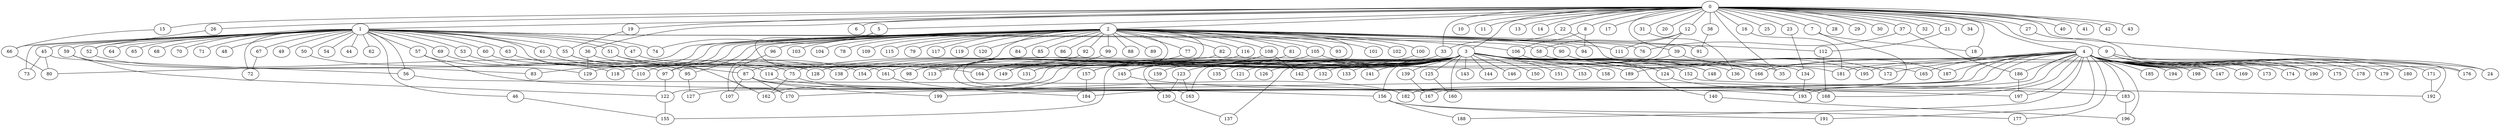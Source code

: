 
graph graphname {
    0 -- 1
0 -- 2
0 -- 3
0 -- 4
0 -- 5
0 -- 6
0 -- 7
0 -- 8
0 -- 9
0 -- 10
0 -- 11
0 -- 12
0 -- 13
0 -- 14
0 -- 15
0 -- 16
0 -- 17
0 -- 18
0 -- 19
0 -- 20
0 -- 21
0 -- 22
0 -- 23
0 -- 24
0 -- 25
0 -- 26
0 -- 27
0 -- 28
0 -- 29
0 -- 30
0 -- 31
0 -- 32
0 -- 33
0 -- 34
0 -- 35
0 -- 36
0 -- 37
0 -- 38
0 -- 39
0 -- 40
0 -- 41
0 -- 42
0 -- 43
1 -- 44
1 -- 45
1 -- 46
1 -- 47
1 -- 48
1 -- 49
1 -- 50
1 -- 51
1 -- 52
1 -- 53
1 -- 54
1 -- 55
1 -- 56
1 -- 57
1 -- 58
1 -- 59
1 -- 60
1 -- 61
1 -- 62
1 -- 63
1 -- 64
1 -- 65
1 -- 66
1 -- 67
1 -- 68
1 -- 69
1 -- 70
1 -- 71
1 -- 72
1 -- 73
1 -- 74
1 -- 75
1 -- 76
2 -- 77
2 -- 78
2 -- 79
2 -- 80
2 -- 81
2 -- 82
2 -- 83
2 -- 84
2 -- 85
2 -- 86
2 -- 87
2 -- 88
2 -- 89
2 -- 90
2 -- 91
2 -- 92
2 -- 93
2 -- 94
2 -- 95
2 -- 96
2 -- 97
2 -- 98
2 -- 99
2 -- 100
2 -- 101
2 -- 102
2 -- 103
2 -- 104
2 -- 105
2 -- 106
2 -- 107
2 -- 108
2 -- 109
2 -- 110
2 -- 111
2 -- 112
2 -- 113
2 -- 114
2 -- 115
2 -- 116
2 -- 117
2 -- 118
2 -- 119
2 -- 120
3 -- 128
3 -- 130
3 -- 131
3 -- 132
3 -- 133
3 -- 134
3 -- 129
3 -- 136
3 -- 137
3 -- 138
3 -- 139
3 -- 140
3 -- 141
3 -- 142
3 -- 143
3 -- 144
3 -- 145
3 -- 146
3 -- 147
3 -- 148
3 -- 149
3 -- 150
3 -- 151
3 -- 152
3 -- 153
3 -- 154
3 -- 155
3 -- 156
3 -- 157
3 -- 158
3 -- 159
3 -- 160
3 -- 161
3 -- 162
3 -- 163
3 -- 164
3 -- 135
3 -- 121
3 -- 122
3 -- 123
3 -- 124
3 -- 125
3 -- 126
3 -- 127
3 -- 35
4 -- 165
4 -- 166
4 -- 167
4 -- 168
4 -- 169
4 -- 170
4 -- 171
4 -- 172
4 -- 173
4 -- 174
4 -- 175
4 -- 176
4 -- 177
4 -- 178
4 -- 179
4 -- 180
4 -- 181
4 -- 182
4 -- 183
4 -- 184
4 -- 185
4 -- 186
4 -- 187
4 -- 188
4 -- 189
4 -- 190
4 -- 191
4 -- 192
4 -- 193
4 -- 194
4 -- 195
4 -- 196
4 -- 197
4 -- 198
4 -- 199
5 -- 74
5 -- 161
7 -- 18
7 -- 182
8 -- 94
8 -- 106
9 -- 190
9 -- 24
9 -- 147
12 -- 111
12 -- 97
12 -- 58
15 -- 66
16 -- 181
19 -- 55
21 -- 112
22 -- 165
22 -- 33
23 -- 134
26 -- 52
27 -- 176
31 -- 136
33 -- 75
36 -- 129
36 -- 164
37 -- 186
37 -- 76
38 -- 91
39 -- 187
39 -- 142
45 -- 80
45 -- 56
45 -- 73
46 -- 155
47 -- 166
50 -- 129
51 -- 154
51 -- 189
52 -- 97
53 -- 95
55 -- 162
55 -- 138
56 -- 182
57 -- 193
57 -- 118
58 -- 190
58 -- 166
59 -- 122
59 -- 83
60 -- 87
61 -- 128
63 -- 114
66 -- 80
67 -- 72
69 -- 110
75 -- 182
75 -- 162
77 -- 113
81 -- 131
82 -- 163
87 -- 107
87 -- 170
87 -- 168
87 -- 199
90 -- 172
90 -- 195
92 -- 98
95 -- 127
96 -- 170
97 -- 122
99 -- 149
100 -- 145
105 -- 181
105 -- 157
106 -- 148
108 -- 142
108 -- 164
112 -- 168
114 -- 156
116 -- 167
122 -- 155
123 -- 130
123 -- 163
124 -- 183
125 -- 160
130 -- 137
134 -- 193
139 -- 167
140 -- 196
145 -- 197
152 -- 192
156 -- 191
156 -- 177
156 -- 188
157 -- 184
161 -- 184
171 -- 192
183 -- 196
186 -- 197

}
